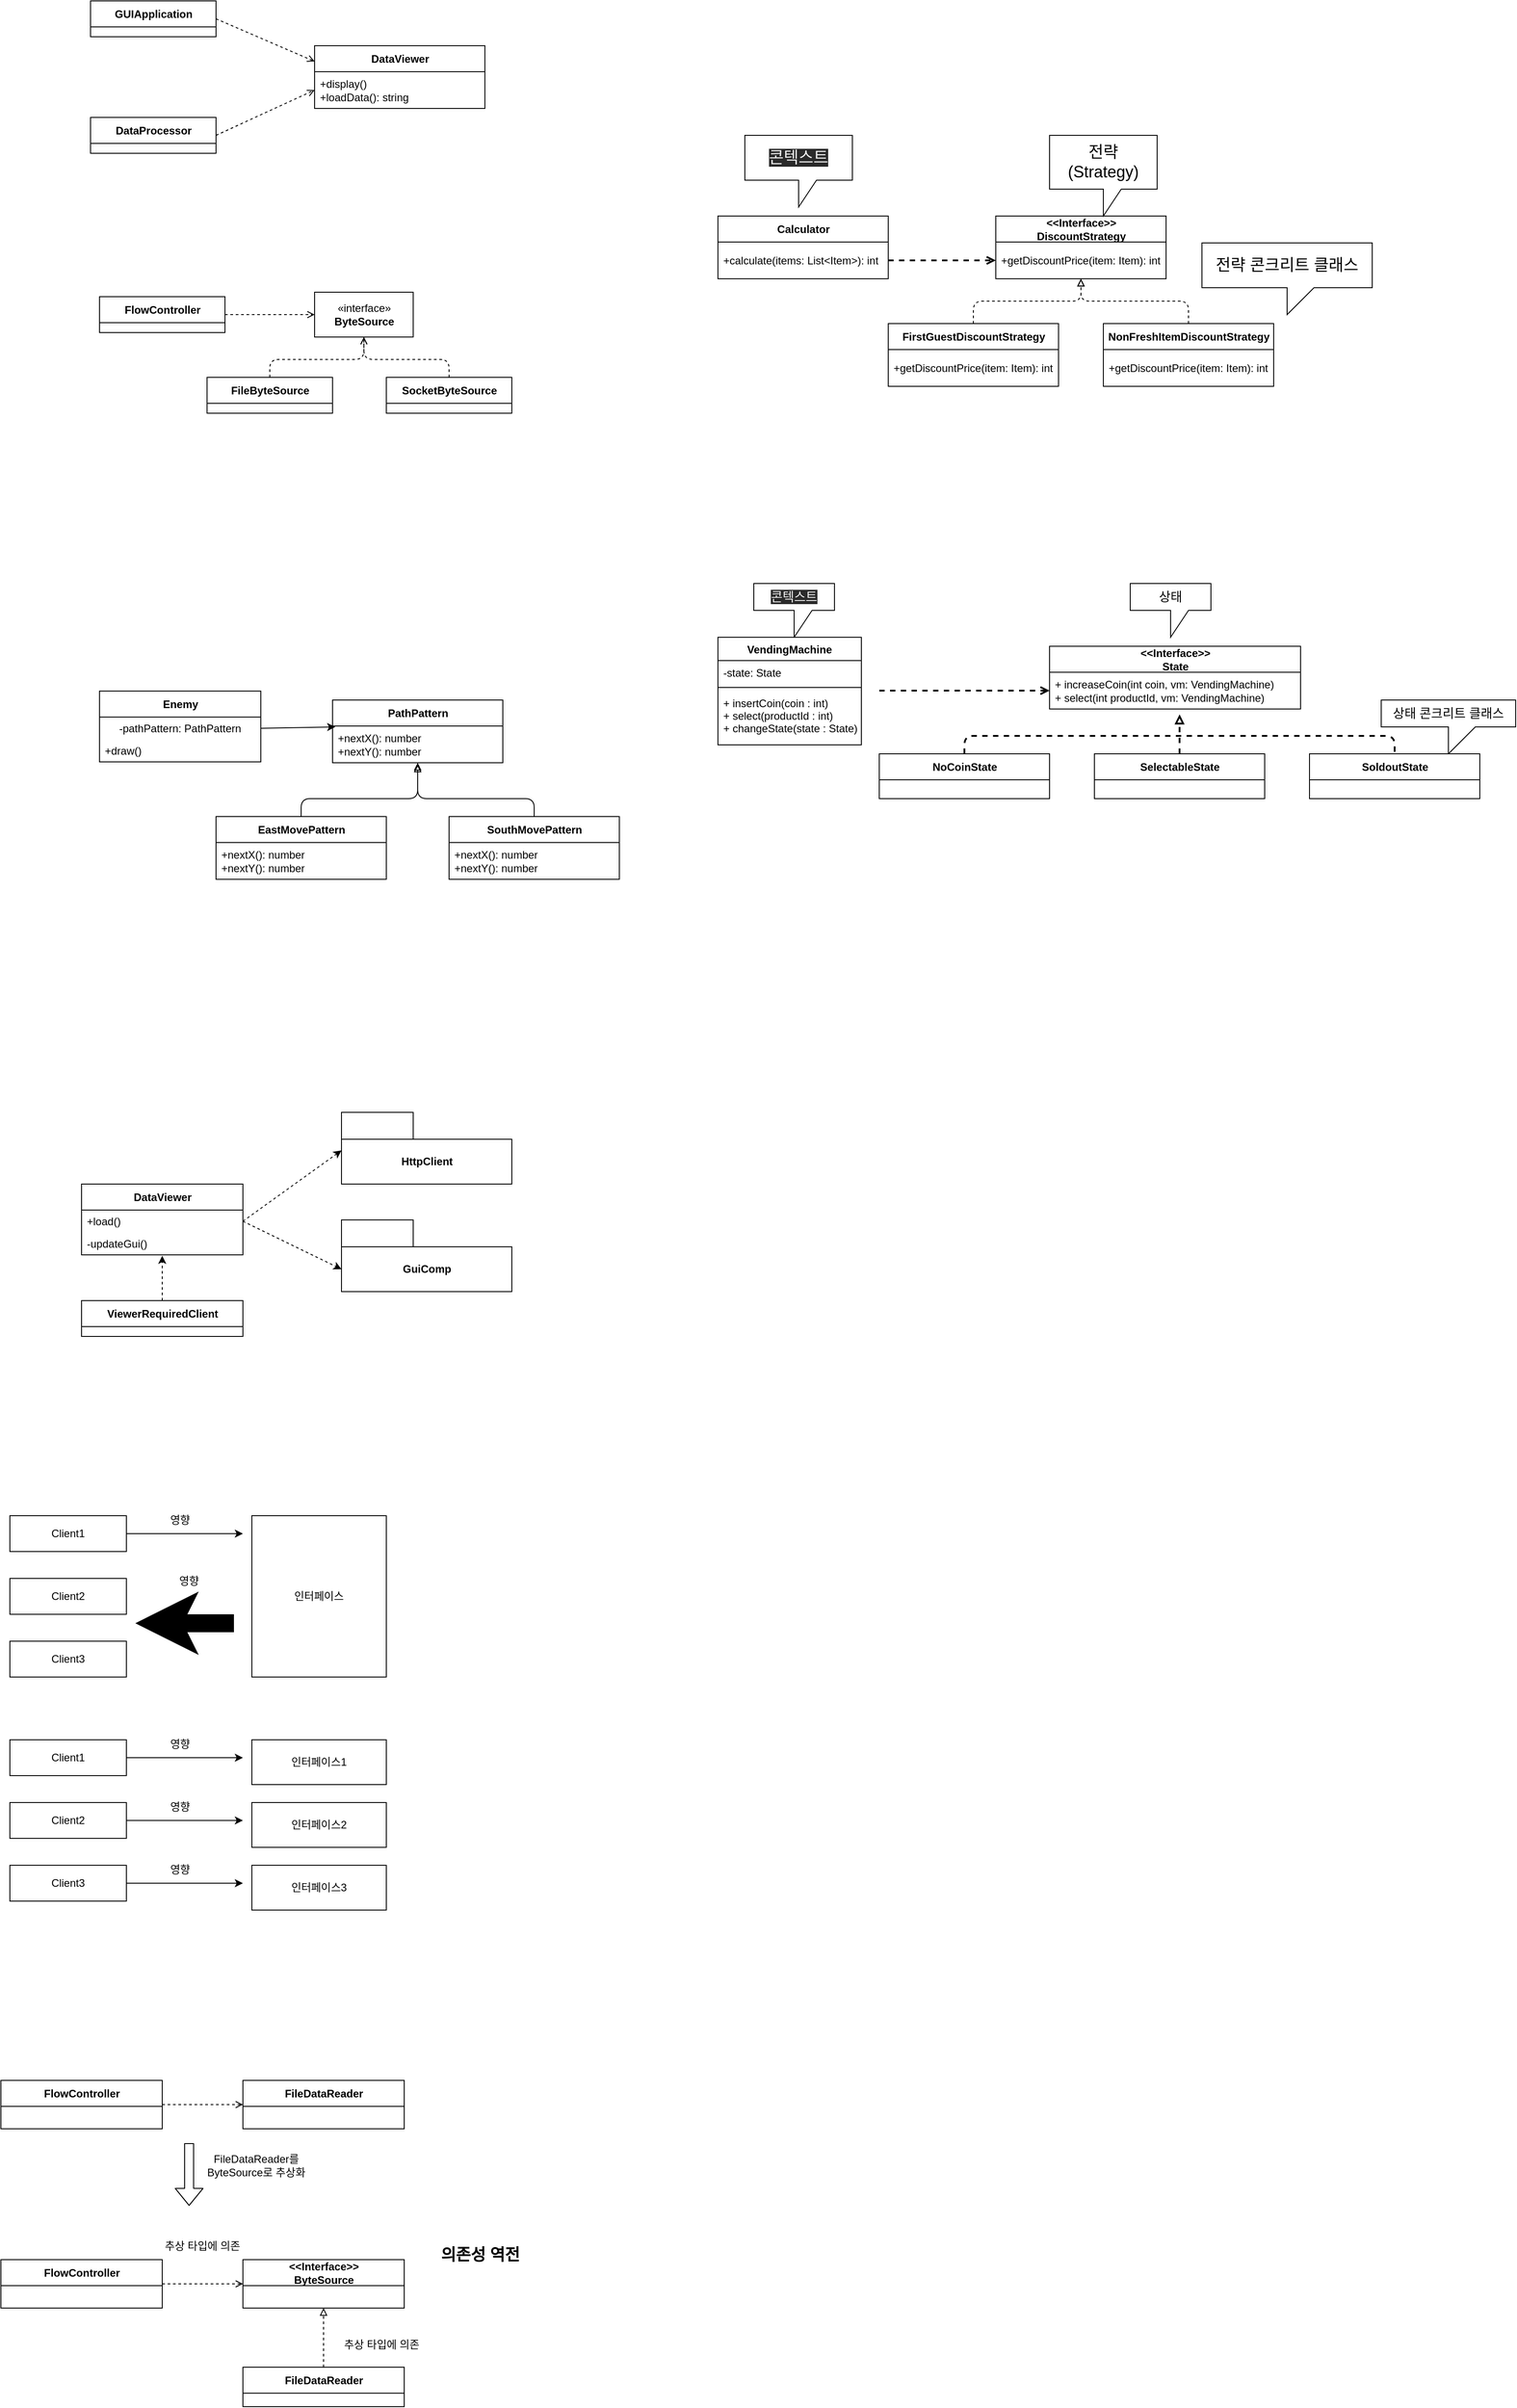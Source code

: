 <mxfile>
    <diagram id="Gv-rbHKh-OtAMMD02TT6" name="페이지-1">
        <mxGraphModel dx="1102" dy="909" grid="1" gridSize="10" guides="0" tooltips="1" connect="1" arrows="1" fold="1" page="1" pageScale="1" pageWidth="827" pageHeight="1169" math="0" shadow="0">
            <root>
                <mxCell id="0"/>
                <mxCell id="1" parent="0"/>
                <mxCell id="6" value="" style="edgeStyle=none;html=1;dashed=1;endArrow=open;endFill=0;" parent="1" source="2" target="5" edge="1">
                    <mxGeometry relative="1" as="geometry"/>
                </mxCell>
                <mxCell id="2" value="FlowController" style="swimlane;fontStyle=1;align=center;verticalAlign=middle;childLayout=stackLayout;horizontal=1;startSize=29;horizontalStack=0;resizeParent=1;resizeParentMax=0;resizeLast=0;collapsible=0;marginBottom=0;html=1;" parent="1" vertex="1">
                    <mxGeometry x="170" y="390" width="140" height="40" as="geometry"/>
                </mxCell>
                <mxCell id="5" value="«interface»&lt;br&gt;&lt;b&gt;ByteSource&lt;/b&gt;" style="html=1;" parent="1" vertex="1">
                    <mxGeometry x="410" y="385" width="110" height="50" as="geometry"/>
                </mxCell>
                <mxCell id="10" style="edgeStyle=none;html=1;exitX=0.5;exitY=0;exitDx=0;exitDy=0;entryX=0.5;entryY=1;entryDx=0;entryDy=0;dashed=1;endArrow=open;endFill=0;" parent="1" source="8" target="5" edge="1">
                    <mxGeometry relative="1" as="geometry">
                        <Array as="points">
                            <mxPoint x="360" y="460"/>
                            <mxPoint x="465" y="460"/>
                        </Array>
                    </mxGeometry>
                </mxCell>
                <mxCell id="8" value="FileByteSource" style="swimlane;fontStyle=1;align=center;verticalAlign=middle;childLayout=stackLayout;horizontal=1;startSize=29;horizontalStack=0;resizeParent=1;resizeParentMax=0;resizeLast=0;collapsible=0;marginBottom=0;html=1;" parent="1" vertex="1">
                    <mxGeometry x="290" y="480" width="140" height="40" as="geometry"/>
                </mxCell>
                <mxCell id="11" style="edgeStyle=none;html=1;exitX=0.5;exitY=0;exitDx=0;exitDy=0;entryX=0.5;entryY=1;entryDx=0;entryDy=0;dashed=1;endArrow=open;endFill=0;" parent="1" source="9" target="5" edge="1">
                    <mxGeometry relative="1" as="geometry">
                        <Array as="points">
                            <mxPoint x="560" y="460"/>
                            <mxPoint x="465" y="460"/>
                        </Array>
                    </mxGeometry>
                </mxCell>
                <mxCell id="9" value="SocketByteSource" style="swimlane;fontStyle=1;align=center;verticalAlign=middle;childLayout=stackLayout;horizontal=1;startSize=29;horizontalStack=0;resizeParent=1;resizeParentMax=0;resizeLast=0;collapsible=0;marginBottom=0;html=1;" parent="1" vertex="1">
                    <mxGeometry x="490" y="480" width="140" height="40" as="geometry"/>
                </mxCell>
                <mxCell id="20" value="Enemy" style="swimlane;fontStyle=1;align=center;verticalAlign=middle;childLayout=stackLayout;horizontal=1;startSize=29;horizontalStack=0;resizeParent=1;resizeParentMax=0;resizeLast=0;collapsible=0;marginBottom=0;html=1;" parent="1" vertex="1">
                    <mxGeometry x="170" y="830" width="180" height="79" as="geometry"/>
                </mxCell>
                <mxCell id="21" value="-pathPattern: PathPattern" style="text;html=1;strokeColor=none;fillColor=none;align=center;verticalAlign=middle;spacingLeft=4;spacingRight=4;overflow=hidden;rotatable=0;points=[[0,0.5],[1,0.5]];portConstraint=eastwest;" parent="20" vertex="1">
                    <mxGeometry y="29" width="180" height="25" as="geometry"/>
                </mxCell>
                <mxCell id="22" value="+draw()" style="text;html=1;strokeColor=none;fillColor=none;align=left;verticalAlign=middle;spacingLeft=4;spacingRight=4;overflow=hidden;rotatable=0;points=[[0,0.5],[1,0.5]];portConstraint=eastwest;" parent="20" vertex="1">
                    <mxGeometry y="54" width="180" height="25" as="geometry"/>
                </mxCell>
                <mxCell id="24" value="PathPattern" style="swimlane;fontStyle=1;align=center;verticalAlign=middle;childLayout=stackLayout;horizontal=1;startSize=29;horizontalStack=0;resizeParent=1;resizeParentMax=0;resizeLast=0;collapsible=0;marginBottom=0;html=1;" parent="1" vertex="1">
                    <mxGeometry x="430" y="840" width="190" height="70" as="geometry"/>
                </mxCell>
                <mxCell id="26" value="+nextX(): number&lt;br&gt;+nextY(): number" style="text;html=1;strokeColor=none;fillColor=none;align=left;verticalAlign=middle;spacingLeft=4;spacingRight=4;overflow=hidden;rotatable=0;points=[[0,0.5],[1,0.5]];portConstraint=eastwest;" parent="24" vertex="1">
                    <mxGeometry y="29" width="190" height="41" as="geometry"/>
                </mxCell>
                <mxCell id="32" style="edgeStyle=none;html=1;exitX=0.5;exitY=0;exitDx=0;exitDy=0;entryX=0.5;entryY=1.049;entryDx=0;entryDy=0;entryPerimeter=0;endArrow=block;endFill=0;" parent="1" source="27" target="26" edge="1">
                    <mxGeometry relative="1" as="geometry">
                        <Array as="points">
                            <mxPoint x="395" y="950"/>
                            <mxPoint x="525" y="950"/>
                        </Array>
                    </mxGeometry>
                </mxCell>
                <mxCell id="27" value="EastMovePattern" style="swimlane;fontStyle=1;align=center;verticalAlign=middle;childLayout=stackLayout;horizontal=1;startSize=29;horizontalStack=0;resizeParent=1;resizeParentMax=0;resizeLast=0;collapsible=0;marginBottom=0;html=1;" parent="1" vertex="1">
                    <mxGeometry x="300" y="970" width="190" height="70" as="geometry"/>
                </mxCell>
                <mxCell id="28" value="+nextX(): number&lt;br&gt;+nextY(): number" style="text;html=1;strokeColor=none;fillColor=none;align=left;verticalAlign=middle;spacingLeft=4;spacingRight=4;overflow=hidden;rotatable=0;points=[[0,0.5],[1,0.5]];portConstraint=eastwest;" parent="27" vertex="1">
                    <mxGeometry y="29" width="190" height="41" as="geometry"/>
                </mxCell>
                <mxCell id="33" style="edgeStyle=none;html=1;endArrow=block;endFill=0;" parent="1" source="29" edge="1">
                    <mxGeometry relative="1" as="geometry">
                        <mxPoint x="525" y="910" as="targetPoint"/>
                        <Array as="points">
                            <mxPoint x="655" y="950"/>
                            <mxPoint x="525" y="950"/>
                        </Array>
                    </mxGeometry>
                </mxCell>
                <mxCell id="29" value="SouthMovePattern" style="swimlane;fontStyle=1;align=center;verticalAlign=middle;childLayout=stackLayout;horizontal=1;startSize=29;horizontalStack=0;resizeParent=1;resizeParentMax=0;resizeLast=0;collapsible=0;marginBottom=0;html=1;" parent="1" vertex="1">
                    <mxGeometry x="560" y="970" width="190" height="70" as="geometry"/>
                </mxCell>
                <mxCell id="30" value="+nextX(): number&lt;br&gt;+nextY(): number" style="text;html=1;strokeColor=none;fillColor=none;align=left;verticalAlign=middle;spacingLeft=4;spacingRight=4;overflow=hidden;rotatable=0;points=[[0,0.5],[1,0.5]];portConstraint=eastwest;" parent="29" vertex="1">
                    <mxGeometry y="29" width="190" height="41" as="geometry"/>
                </mxCell>
                <mxCell id="31" style="edgeStyle=none;html=1;exitX=1;exitY=0.5;exitDx=0;exitDy=0;entryX=0.016;entryY=0.024;entryDx=0;entryDy=0;entryPerimeter=0;" parent="1" source="21" target="26" edge="1">
                    <mxGeometry relative="1" as="geometry"/>
                </mxCell>
                <mxCell id="40" value="" style="group" parent="1" vertex="1" connectable="0">
                    <mxGeometry x="160" y="60" width="440" height="170" as="geometry"/>
                </mxCell>
                <mxCell id="34" value="GUIApplication" style="swimlane;fontStyle=1;align=center;verticalAlign=middle;childLayout=stackLayout;horizontal=1;startSize=29;horizontalStack=0;resizeParent=1;resizeParentMax=0;resizeLast=0;collapsible=0;marginBottom=0;html=1;" parent="40" vertex="1">
                    <mxGeometry width="140" height="40" as="geometry"/>
                </mxCell>
                <mxCell id="35" value="DataProcessor" style="swimlane;fontStyle=1;align=center;verticalAlign=middle;childLayout=stackLayout;horizontal=1;startSize=29;horizontalStack=0;resizeParent=1;resizeParentMax=0;resizeLast=0;collapsible=0;marginBottom=0;html=1;" parent="40" vertex="1">
                    <mxGeometry y="130" width="140" height="40" as="geometry"/>
                </mxCell>
                <mxCell id="36" value="DataViewer" style="swimlane;fontStyle=1;align=center;verticalAlign=middle;childLayout=stackLayout;horizontal=1;startSize=29;horizontalStack=0;resizeParent=1;resizeParentMax=0;resizeLast=0;collapsible=0;marginBottom=0;html=1;" parent="40" vertex="1">
                    <mxGeometry x="250" y="50" width="190" height="70" as="geometry"/>
                </mxCell>
                <mxCell id="37" value="+display()&lt;br&gt;+loadData(): string" style="text;html=1;strokeColor=none;fillColor=none;align=left;verticalAlign=middle;spacingLeft=4;spacingRight=4;overflow=hidden;rotatable=0;points=[[0,0.5],[1,0.5]];portConstraint=eastwest;" parent="36" vertex="1">
                    <mxGeometry y="29" width="190" height="41" as="geometry"/>
                </mxCell>
                <mxCell id="38" value="" style="edgeStyle=none;html=1;dashed=1;endArrow=open;endFill=0;exitX=1;exitY=0.5;exitDx=0;exitDy=0;entryX=0;entryY=0.25;entryDx=0;entryDy=0;" parent="40" source="34" target="36" edge="1">
                    <mxGeometry relative="1" as="geometry">
                        <mxPoint x="160" y="50" as="sourcePoint"/>
                        <mxPoint x="250" y="80" as="targetPoint"/>
                    </mxGeometry>
                </mxCell>
                <mxCell id="39" value="" style="edgeStyle=none;html=1;dashed=1;endArrow=open;endFill=0;exitX=1;exitY=0.5;exitDx=0;exitDy=0;entryX=0;entryY=0.5;entryDx=0;entryDy=0;" parent="40" source="35" target="37" edge="1">
                    <mxGeometry relative="1" as="geometry">
                        <mxPoint x="160" y="160" as="sourcePoint"/>
                        <mxPoint x="250" y="80" as="targetPoint"/>
                    </mxGeometry>
                </mxCell>
                <mxCell id="41" value="DataViewer" style="swimlane;fontStyle=1;align=center;verticalAlign=middle;childLayout=stackLayout;horizontal=1;startSize=29;horizontalStack=0;resizeParent=1;resizeParentMax=0;resizeLast=0;collapsible=0;marginBottom=0;html=1;" parent="1" vertex="1">
                    <mxGeometry x="150" y="1380" width="180" height="79" as="geometry"/>
                </mxCell>
                <mxCell id="42" value="+load()" style="text;html=1;strokeColor=none;fillColor=none;align=left;verticalAlign=middle;spacingLeft=4;spacingRight=4;overflow=hidden;rotatable=0;points=[[0,0.5],[1,0.5]];portConstraint=eastwest;" parent="41" vertex="1">
                    <mxGeometry y="29" width="180" height="25" as="geometry"/>
                </mxCell>
                <mxCell id="43" value="-updateGui()" style="text;html=1;strokeColor=none;fillColor=none;align=left;verticalAlign=middle;spacingLeft=4;spacingRight=4;overflow=hidden;rotatable=0;points=[[0,0.5],[1,0.5]];portConstraint=eastwest;" parent="41" vertex="1">
                    <mxGeometry y="54" width="180" height="25" as="geometry"/>
                </mxCell>
                <mxCell id="44" value="HttpClient" style="shape=folder;fontStyle=1;tabWidth=80;tabHeight=30;tabPosition=left;html=1;boundedLbl=1;" parent="1" vertex="1">
                    <mxGeometry x="440" y="1300" width="190" height="80" as="geometry"/>
                </mxCell>
                <mxCell id="45" value="GuiComp" style="shape=folder;fontStyle=1;tabWidth=80;tabHeight=30;tabPosition=left;html=1;boundedLbl=1;" parent="1" vertex="1">
                    <mxGeometry x="440" y="1420" width="190" height="80" as="geometry"/>
                </mxCell>
                <mxCell id="46" style="edgeStyle=none;html=1;exitX=1;exitY=0.5;exitDx=0;exitDy=0;entryX=0;entryY=0;entryDx=0;entryDy=42.5;entryPerimeter=0;dashed=1;" parent="1" source="42" target="44" edge="1">
                    <mxGeometry relative="1" as="geometry"/>
                </mxCell>
                <mxCell id="47" style="edgeStyle=none;html=1;exitX=1;exitY=0.5;exitDx=0;exitDy=0;entryX=0;entryY=0;entryDx=0;entryDy=55;entryPerimeter=0;dashed=1;" parent="1" source="42" target="45" edge="1">
                    <mxGeometry relative="1" as="geometry"/>
                </mxCell>
                <mxCell id="48" value="ViewerRequiredClient" style="swimlane;fontStyle=1;align=center;verticalAlign=middle;childLayout=stackLayout;horizontal=1;startSize=29;horizontalStack=0;resizeParent=1;resizeParentMax=0;resizeLast=0;collapsible=0;marginBottom=0;html=1;" parent="1" vertex="1">
                    <mxGeometry x="150" y="1510" width="180" height="40" as="geometry"/>
                </mxCell>
                <mxCell id="49" style="edgeStyle=none;html=1;exitX=0.5;exitY=0;exitDx=0;exitDy=0;dashed=1;" parent="1" source="48" edge="1">
                    <mxGeometry relative="1" as="geometry">
                        <mxPoint x="300" y="1490" as="sourcePoint"/>
                        <mxPoint x="240" y="1460" as="targetPoint"/>
                    </mxGeometry>
                </mxCell>
                <mxCell id="66" style="edgeStyle=none;html=1;exitX=1;exitY=0.5;exitDx=0;exitDy=0;endArrow=classic;endFill=1;" parent="1" source="50" edge="1">
                    <mxGeometry relative="1" as="geometry">
                        <mxPoint x="330" y="1770" as="targetPoint"/>
                    </mxGeometry>
                </mxCell>
                <mxCell id="50" value="Client1" style="rounded=0;whiteSpace=wrap;html=1;" parent="1" vertex="1">
                    <mxGeometry x="70" y="1750" width="130" height="40" as="geometry"/>
                </mxCell>
                <mxCell id="51" value="Client2" style="rounded=0;whiteSpace=wrap;html=1;" parent="1" vertex="1">
                    <mxGeometry x="70" y="1820" width="130" height="40" as="geometry"/>
                </mxCell>
                <mxCell id="52" value="Client3" style="rounded=0;whiteSpace=wrap;html=1;" parent="1" vertex="1">
                    <mxGeometry x="70" y="1890" width="130" height="40" as="geometry"/>
                </mxCell>
                <mxCell id="53" value="인터페이스" style="rounded=0;whiteSpace=wrap;html=1;" parent="1" vertex="1">
                    <mxGeometry x="340" y="1750" width="150" height="180" as="geometry"/>
                </mxCell>
                <mxCell id="67" value="영향" style="text;html=1;strokeColor=none;fillColor=none;align=center;verticalAlign=middle;whiteSpace=wrap;rounded=0;" parent="1" vertex="1">
                    <mxGeometry x="230" y="1740" width="60" height="30" as="geometry"/>
                </mxCell>
                <mxCell id="68" style="edgeStyle=none;html=1;endArrow=classic;endFill=1;endSize=6;jumpSize=10;strokeWidth=20;" parent="1" edge="1">
                    <mxGeometry relative="1" as="geometry">
                        <mxPoint x="210" y="1870" as="targetPoint"/>
                        <mxPoint x="320" y="1870" as="sourcePoint"/>
                    </mxGeometry>
                </mxCell>
                <mxCell id="69" value="영향" style="text;html=1;strokeColor=none;fillColor=none;align=center;verticalAlign=middle;whiteSpace=wrap;rounded=0;" parent="1" vertex="1">
                    <mxGeometry x="240" y="1808" width="60" height="30" as="geometry"/>
                </mxCell>
                <mxCell id="70" style="edgeStyle=none;html=1;exitX=1;exitY=0.5;exitDx=0;exitDy=0;endArrow=classic;endFill=1;" parent="1" source="71" edge="1">
                    <mxGeometry relative="1" as="geometry">
                        <mxPoint x="330" y="2020" as="targetPoint"/>
                    </mxGeometry>
                </mxCell>
                <mxCell id="71" value="Client1" style="rounded=0;whiteSpace=wrap;html=1;" parent="1" vertex="1">
                    <mxGeometry x="70" y="2000" width="130" height="40" as="geometry"/>
                </mxCell>
                <mxCell id="72" value="Client2" style="rounded=0;whiteSpace=wrap;html=1;" parent="1" vertex="1">
                    <mxGeometry x="70" y="2070" width="130" height="40" as="geometry"/>
                </mxCell>
                <mxCell id="73" value="Client3" style="rounded=0;whiteSpace=wrap;html=1;" parent="1" vertex="1">
                    <mxGeometry x="70" y="2140" width="130" height="40" as="geometry"/>
                </mxCell>
                <mxCell id="74" value="인터페이스1" style="rounded=0;whiteSpace=wrap;html=1;" parent="1" vertex="1">
                    <mxGeometry x="340" y="2000" width="150" height="50" as="geometry"/>
                </mxCell>
                <mxCell id="75" value="영향" style="text;html=1;strokeColor=none;fillColor=none;align=center;verticalAlign=middle;whiteSpace=wrap;rounded=0;" parent="1" vertex="1">
                    <mxGeometry x="230" y="1990" width="60" height="30" as="geometry"/>
                </mxCell>
                <mxCell id="78" value="인터페이스2" style="rounded=0;whiteSpace=wrap;html=1;" parent="1" vertex="1">
                    <mxGeometry x="340" y="2070" width="150" height="50" as="geometry"/>
                </mxCell>
                <mxCell id="79" value="인터페이스3" style="rounded=0;whiteSpace=wrap;html=1;" parent="1" vertex="1">
                    <mxGeometry x="340" y="2140" width="150" height="50" as="geometry"/>
                </mxCell>
                <mxCell id="80" style="edgeStyle=none;html=1;exitX=1;exitY=0.5;exitDx=0;exitDy=0;endArrow=classic;endFill=1;" parent="1" edge="1">
                    <mxGeometry relative="1" as="geometry">
                        <mxPoint x="330" y="2090" as="targetPoint"/>
                        <mxPoint x="200" y="2090" as="sourcePoint"/>
                    </mxGeometry>
                </mxCell>
                <mxCell id="81" value="영향" style="text;html=1;strokeColor=none;fillColor=none;align=center;verticalAlign=middle;whiteSpace=wrap;rounded=0;" parent="1" vertex="1">
                    <mxGeometry x="230" y="2060" width="60" height="30" as="geometry"/>
                </mxCell>
                <mxCell id="82" style="edgeStyle=none;html=1;exitX=1;exitY=0.5;exitDx=0;exitDy=0;endArrow=classic;endFill=1;" parent="1" edge="1">
                    <mxGeometry relative="1" as="geometry">
                        <mxPoint x="330" y="2160" as="targetPoint"/>
                        <mxPoint x="200" y="2160" as="sourcePoint"/>
                    </mxGeometry>
                </mxCell>
                <mxCell id="83" value="영향" style="text;html=1;strokeColor=none;fillColor=none;align=center;verticalAlign=middle;whiteSpace=wrap;rounded=0;" parent="1" vertex="1">
                    <mxGeometry x="230" y="2130" width="60" height="30" as="geometry"/>
                </mxCell>
                <mxCell id="85" value="FlowController" style="swimlane;fontStyle=1;align=center;verticalAlign=middle;childLayout=stackLayout;horizontal=1;startSize=29;horizontalStack=0;resizeParent=1;resizeParentMax=0;resizeLast=0;collapsible=0;marginBottom=0;html=1;" parent="1" vertex="1">
                    <mxGeometry x="60" y="2380" width="180" height="54" as="geometry"/>
                </mxCell>
                <mxCell id="88" value="FileDataReader" style="swimlane;fontStyle=1;align=center;verticalAlign=middle;childLayout=stackLayout;horizontal=1;startSize=29;horizontalStack=0;resizeParent=1;resizeParentMax=0;resizeLast=0;collapsible=0;marginBottom=0;html=1;" parent="1" vertex="1">
                    <mxGeometry x="330" y="2380" width="180" height="54" as="geometry"/>
                </mxCell>
                <mxCell id="89" style="edgeStyle=none;html=1;exitX=1;exitY=0.5;exitDx=0;exitDy=0;entryX=0;entryY=0.5;entryDx=0;entryDy=0;dashed=1;endArrow=open;endFill=0;" parent="1" source="85" target="88" edge="1">
                    <mxGeometry relative="1" as="geometry">
                        <mxPoint x="260" y="2519" as="sourcePoint"/>
                        <mxPoint x="370" y="2440" as="targetPoint"/>
                    </mxGeometry>
                </mxCell>
                <mxCell id="90" value="" style="shape=flexArrow;endArrow=classic;html=1;endSize=6;strokeWidth=1;jumpSize=10;" parent="1" edge="1">
                    <mxGeometry width="50" height="50" relative="1" as="geometry">
                        <mxPoint x="270" y="2450" as="sourcePoint"/>
                        <mxPoint x="270" y="2520" as="targetPoint"/>
                    </mxGeometry>
                </mxCell>
                <mxCell id="91" value="FileDataReader를 ByteSource로 추상화" style="text;html=1;strokeColor=none;fillColor=none;align=center;verticalAlign=middle;whiteSpace=wrap;rounded=0;" parent="1" vertex="1">
                    <mxGeometry x="280" y="2460" width="130" height="30" as="geometry"/>
                </mxCell>
                <mxCell id="92" value="FlowController" style="swimlane;fontStyle=1;align=center;verticalAlign=middle;childLayout=stackLayout;horizontal=1;startSize=29;horizontalStack=0;resizeParent=1;resizeParentMax=0;resizeLast=0;collapsible=0;marginBottom=0;html=1;" parent="1" vertex="1">
                    <mxGeometry x="60" y="2580" width="180" height="54" as="geometry"/>
                </mxCell>
                <mxCell id="93" value="&amp;lt;&amp;lt;Interface&amp;gt;&amp;gt;&lt;br&gt;ByteSource" style="swimlane;fontStyle=1;align=center;verticalAlign=middle;childLayout=stackLayout;horizontal=1;startSize=29;horizontalStack=0;resizeParent=1;resizeParentMax=0;resizeLast=0;collapsible=0;marginBottom=0;html=1;" parent="1" vertex="1">
                    <mxGeometry x="330" y="2580" width="180" height="54" as="geometry"/>
                </mxCell>
                <mxCell id="94" style="edgeStyle=none;html=1;exitX=1;exitY=0.5;exitDx=0;exitDy=0;entryX=0;entryY=0.5;entryDx=0;entryDy=0;dashed=1;endArrow=open;endFill=0;" parent="1" source="92" target="93" edge="1">
                    <mxGeometry relative="1" as="geometry">
                        <mxPoint x="260" y="2719" as="sourcePoint"/>
                        <mxPoint x="370" y="2640" as="targetPoint"/>
                    </mxGeometry>
                </mxCell>
                <mxCell id="97" style="edgeStyle=none;jumpSize=10;html=1;entryX=0.5;entryY=1;entryDx=0;entryDy=0;endArrow=block;endFill=0;endSize=6;strokeWidth=1;dashed=1;" parent="1" source="96" target="93" edge="1">
                    <mxGeometry relative="1" as="geometry"/>
                </mxCell>
                <mxCell id="96" value="FileDataReader" style="swimlane;fontStyle=1;align=center;verticalAlign=middle;childLayout=stackLayout;horizontal=1;startSize=29;horizontalStack=0;resizeParent=1;resizeParentMax=0;resizeLast=0;collapsible=0;marginBottom=0;html=1;" parent="1" vertex="1">
                    <mxGeometry x="330" y="2700" width="180" height="44" as="geometry"/>
                </mxCell>
                <mxCell id="98" value="추상 타입에 의존" style="text;html=1;strokeColor=none;fillColor=none;align=center;verticalAlign=middle;whiteSpace=wrap;rounded=0;" parent="1" vertex="1">
                    <mxGeometry x="230" y="2550" width="110" height="30" as="geometry"/>
                </mxCell>
                <mxCell id="99" value="추상 타입에 의존" style="text;html=1;strokeColor=none;fillColor=none;align=center;verticalAlign=middle;whiteSpace=wrap;rounded=0;" parent="1" vertex="1">
                    <mxGeometry x="430" y="2660" width="110" height="30" as="geometry"/>
                </mxCell>
                <mxCell id="100" value="의존성 역전" style="text;html=1;strokeColor=none;fillColor=none;align=center;verticalAlign=middle;whiteSpace=wrap;rounded=0;fontStyle=1;fontSize=18;" parent="1" vertex="1">
                    <mxGeometry x="540" y="2560" width="110" height="30" as="geometry"/>
                </mxCell>
                <mxCell id="102" value="Calculator" style="swimlane;fontStyle=1;align=center;verticalAlign=middle;childLayout=stackLayout;horizontal=1;startSize=29;horizontalStack=0;resizeParent=1;resizeParentMax=0;resizeLast=0;collapsible=0;marginBottom=0;html=1;" parent="1" vertex="1">
                    <mxGeometry x="860" y="300" width="190" height="70" as="geometry"/>
                </mxCell>
                <mxCell id="103" value="+calculate(items: List&amp;lt;Item&amp;gt;): int" style="text;html=1;strokeColor=none;fillColor=none;align=left;verticalAlign=middle;spacingLeft=4;spacingRight=4;overflow=hidden;rotatable=0;points=[[0,0.5],[1,0.5]];portConstraint=eastwest;" parent="102" vertex="1">
                    <mxGeometry y="29" width="190" height="41" as="geometry"/>
                </mxCell>
                <mxCell id="104" value="&amp;lt;&amp;lt;Interface&amp;gt;&amp;gt;&lt;br&gt;DiscountStrategy" style="swimlane;fontStyle=1;align=center;verticalAlign=middle;childLayout=stackLayout;horizontal=1;startSize=29;horizontalStack=0;resizeParent=1;resizeParentMax=0;resizeLast=0;collapsible=0;marginBottom=0;html=1;" parent="1" vertex="1">
                    <mxGeometry x="1170" y="300" width="190" height="70" as="geometry"/>
                </mxCell>
                <mxCell id="105" value="+getDiscountPrice(item: Item): int" style="text;html=1;strokeColor=none;fillColor=none;align=left;verticalAlign=middle;spacingLeft=4;spacingRight=4;overflow=hidden;rotatable=0;points=[[0,0.5],[1,0.5]];portConstraint=eastwest;" parent="104" vertex="1">
                    <mxGeometry y="29" width="190" height="41" as="geometry"/>
                </mxCell>
                <mxCell id="107" style="edgeStyle=none;html=1;exitX=1;exitY=0.5;exitDx=0;exitDy=0;fontSize=18;dashed=1;strokeWidth=2;endArrow=open;endFill=0;" parent="1" source="103" target="105" edge="1">
                    <mxGeometry relative="1" as="geometry"/>
                </mxCell>
                <mxCell id="108" style="edgeStyle=none;html=1;exitX=0.5;exitY=0;exitDx=0;exitDy=0;entryX=0.5;entryY=1;entryDx=0;entryDy=0;dashed=1;endArrow=block;endFill=0;" parent="1" source="113" edge="1">
                    <mxGeometry relative="1" as="geometry">
                        <Array as="points">
                            <mxPoint x="1145" y="395"/>
                            <mxPoint x="1265" y="395"/>
                        </Array>
                        <mxPoint x="1265" y="370" as="targetPoint"/>
                        <mxPoint x="1140" y="415" as="sourcePoint"/>
                    </mxGeometry>
                </mxCell>
                <mxCell id="110" style="edgeStyle=none;html=1;exitX=0.5;exitY=0;exitDx=0;exitDy=0;entryX=0.5;entryY=1;entryDx=0;entryDy=0;dashed=1;endArrow=block;endFill=0;" parent="1" source="115" edge="1">
                    <mxGeometry relative="1" as="geometry">
                        <Array as="points">
                            <mxPoint x="1385" y="395"/>
                            <mxPoint x="1265" y="395"/>
                        </Array>
                        <mxPoint x="1265" y="370" as="targetPoint"/>
                        <mxPoint x="1410" y="415" as="sourcePoint"/>
                    </mxGeometry>
                </mxCell>
                <mxCell id="113" value="FirstGuestDiscountStrategy" style="swimlane;fontStyle=1;align=center;verticalAlign=middle;childLayout=stackLayout;horizontal=1;startSize=29;horizontalStack=0;resizeParent=1;resizeParentMax=0;resizeLast=0;collapsible=0;marginBottom=0;html=1;" parent="1" vertex="1">
                    <mxGeometry x="1050" y="420" width="190" height="70" as="geometry"/>
                </mxCell>
                <mxCell id="114" value="+getDiscountPrice(item: Item): int" style="text;html=1;strokeColor=none;fillColor=none;align=left;verticalAlign=middle;spacingLeft=4;spacingRight=4;overflow=hidden;rotatable=0;points=[[0,0.5],[1,0.5]];portConstraint=eastwest;" parent="113" vertex="1">
                    <mxGeometry y="29" width="190" height="41" as="geometry"/>
                </mxCell>
                <mxCell id="115" value="NonFreshItemDiscountStrategy" style="swimlane;fontStyle=1;align=center;verticalAlign=middle;childLayout=stackLayout;horizontal=1;startSize=29;horizontalStack=0;resizeParent=1;resizeParentMax=0;resizeLast=0;collapsible=0;marginBottom=0;html=1;" parent="1" vertex="1">
                    <mxGeometry x="1290" y="420" width="190" height="70" as="geometry"/>
                </mxCell>
                <mxCell id="116" value="+getDiscountPrice(item: Item): int" style="text;html=1;strokeColor=none;fillColor=none;align=left;verticalAlign=middle;spacingLeft=4;spacingRight=4;overflow=hidden;rotatable=0;points=[[0,0.5],[1,0.5]];portConstraint=eastwest;" parent="115" vertex="1">
                    <mxGeometry y="29" width="190" height="41" as="geometry"/>
                </mxCell>
                <mxCell id="119" value="&#10;&#10;&lt;span style=&quot;color: rgb(240, 240, 240); font-family: helvetica; font-size: 18px; font-style: normal; font-weight: 400; letter-spacing: normal; text-align: center; text-indent: 0px; text-transform: none; word-spacing: 0px; background-color: rgb(42, 42, 42); display: inline; float: none;&quot;&gt;콘텍스트&lt;/span&gt;&#10;&#10;" style="shape=callout;whiteSpace=wrap;html=1;perimeter=calloutPerimeter;fontSize=18;" parent="1" vertex="1">
                    <mxGeometry x="890" y="210" width="120" height="80" as="geometry"/>
                </mxCell>
                <mxCell id="120" value="전략&lt;br&gt;(Strategy)" style="shape=callout;whiteSpace=wrap;html=1;perimeter=calloutPerimeter;fontSize=18;" parent="1" vertex="1">
                    <mxGeometry x="1230" y="210" width="120" height="90" as="geometry"/>
                </mxCell>
                <mxCell id="121" value="전략 콘크리트 클래스" style="shape=callout;whiteSpace=wrap;html=1;perimeter=calloutPerimeter;fontSize=18;base=30;" parent="1" vertex="1">
                    <mxGeometry x="1400" y="330" width="190" height="80" as="geometry"/>
                </mxCell>
                <mxCell id="124" value="&amp;lt;&amp;lt;Interface&amp;gt;&amp;gt;&lt;br&gt;State" style="swimlane;fontStyle=1;align=center;verticalAlign=middle;childLayout=stackLayout;horizontal=1;startSize=29;horizontalStack=0;resizeParent=1;resizeParentMax=0;resizeLast=0;collapsible=0;marginBottom=0;html=1;" vertex="1" parent="1">
                    <mxGeometry x="1230" y="780" width="280" height="70" as="geometry"/>
                </mxCell>
                <mxCell id="125" value="+ increaseCoin(int coin, vm: VendingMachine)&lt;br&gt;+ select(int productId, vm: VendingMachine)" style="text;html=1;strokeColor=none;fillColor=none;align=left;verticalAlign=middle;spacingLeft=4;spacingRight=4;overflow=hidden;rotatable=0;points=[[0,0.5],[1,0.5]];portConstraint=eastwest;" vertex="1" parent="124">
                    <mxGeometry y="29" width="280" height="41" as="geometry"/>
                </mxCell>
                <mxCell id="126" style="edgeStyle=none;html=1;exitX=1;exitY=0.5;exitDx=0;exitDy=0;fontSize=18;dashed=1;strokeWidth=2;endArrow=open;endFill=0;" edge="1" parent="1" target="125">
                    <mxGeometry relative="1" as="geometry">
                        <mxPoint x="1040" y="829.5" as="sourcePoint"/>
                    </mxGeometry>
                </mxCell>
                <mxCell id="146" style="edgeStyle=none;html=1;exitX=0.5;exitY=0;exitDx=0;exitDy=0;entryX=0.5;entryY=0;entryDx=0;entryDy=0;endArrow=none;endFill=0;dashed=1;strokeWidth=2;" edge="1" parent="1" source="129" target="143">
                    <mxGeometry relative="1" as="geometry">
                        <mxPoint x="1640" y="870" as="targetPoint"/>
                        <Array as="points">
                            <mxPoint x="1135" y="880"/>
                            <mxPoint x="1615" y="880"/>
                        </Array>
                    </mxGeometry>
                </mxCell>
                <mxCell id="129" value="NoCoinState" style="swimlane;fontStyle=1;align=center;verticalAlign=middle;childLayout=stackLayout;horizontal=1;startSize=29;horizontalStack=0;resizeParent=1;resizeParentMax=0;resizeLast=0;collapsible=0;marginBottom=0;html=1;" vertex="1" parent="1">
                    <mxGeometry x="1040" y="900" width="190" height="50" as="geometry"/>
                </mxCell>
                <mxCell id="147" style="edgeStyle=none;html=1;exitX=0.5;exitY=0;exitDx=0;exitDy=0;entryX=0.518;entryY=1.146;entryDx=0;entryDy=0;entryPerimeter=0;dashed=1;endArrow=block;endFill=0;strokeWidth=2;" edge="1" parent="1" source="131" target="125">
                    <mxGeometry relative="1" as="geometry"/>
                </mxCell>
                <mxCell id="131" value="SelectableState" style="swimlane;fontStyle=1;align=center;verticalAlign=middle;childLayout=stackLayout;horizontal=1;startSize=29;horizontalStack=0;resizeParent=1;resizeParentMax=0;resizeLast=0;collapsible=0;marginBottom=0;html=1;" vertex="1" parent="1">
                    <mxGeometry x="1280" y="900" width="190" height="50" as="geometry"/>
                </mxCell>
                <mxCell id="133" value="&#10;&#10;&lt;span style=&quot;color: rgb(240, 240, 240); font-family: helvetica; font-size: 14px; font-style: normal; font-weight: 400; letter-spacing: normal; text-align: center; text-indent: 0px; text-transform: none; word-spacing: 0px; background-color: rgb(42, 42, 42); display: inline; float: none;&quot;&gt;콘텍스트&lt;/span&gt;&#10;&#10;" style="shape=callout;whiteSpace=wrap;html=1;perimeter=calloutPerimeter;fontSize=14;" vertex="1" parent="1">
                    <mxGeometry x="900" y="710" width="90" height="60" as="geometry"/>
                </mxCell>
                <mxCell id="134" value="상태" style="shape=callout;whiteSpace=wrap;html=1;perimeter=calloutPerimeter;fontSize=14;" vertex="1" parent="1">
                    <mxGeometry x="1320" y="710" width="90" height="60" as="geometry"/>
                </mxCell>
                <mxCell id="135" value="상태 콘크리트 클래스" style="shape=callout;whiteSpace=wrap;html=1;perimeter=calloutPerimeter;fontSize=14;base=30;" vertex="1" parent="1">
                    <mxGeometry x="1600" y="840" width="150" height="60" as="geometry"/>
                </mxCell>
                <mxCell id="139" value="VendingMachine" style="swimlane;fontStyle=1;align=center;verticalAlign=top;childLayout=stackLayout;horizontal=1;startSize=26;horizontalStack=0;resizeParent=1;resizeParentMax=0;resizeLast=0;collapsible=1;marginBottom=0;" vertex="1" parent="1">
                    <mxGeometry x="860" y="770" width="160" height="120" as="geometry">
                        <mxRectangle x="670" y="660" width="130" height="26" as="alternateBounds"/>
                    </mxGeometry>
                </mxCell>
                <mxCell id="140" value="-state: State" style="text;strokeColor=none;fillColor=none;align=left;verticalAlign=top;spacingLeft=4;spacingRight=4;overflow=hidden;rotatable=0;points=[[0,0.5],[1,0.5]];portConstraint=eastwest;" vertex="1" parent="139">
                    <mxGeometry y="26" width="160" height="26" as="geometry"/>
                </mxCell>
                <mxCell id="141" value="" style="line;strokeWidth=1;fillColor=none;align=left;verticalAlign=middle;spacingTop=-1;spacingLeft=3;spacingRight=3;rotatable=0;labelPosition=right;points=[];portConstraint=eastwest;" vertex="1" parent="139">
                    <mxGeometry y="52" width="160" height="8" as="geometry"/>
                </mxCell>
                <mxCell id="142" value="+ insertCoin(coin : int)&#10;+ select(productId : int)&#10;+ changeState(state : State)" style="text;strokeColor=none;fillColor=none;align=left;verticalAlign=top;spacingLeft=4;spacingRight=4;overflow=hidden;rotatable=0;points=[[0,0.5],[1,0.5]];portConstraint=eastwest;" vertex="1" parent="139">
                    <mxGeometry y="60" width="160" height="60" as="geometry"/>
                </mxCell>
                <mxCell id="143" value="SoldoutState" style="swimlane;fontStyle=1;align=center;verticalAlign=middle;childLayout=stackLayout;horizontal=1;startSize=29;horizontalStack=0;resizeParent=1;resizeParentMax=0;resizeLast=0;collapsible=0;marginBottom=0;html=1;" vertex="1" parent="1">
                    <mxGeometry x="1520" y="900" width="190" height="50" as="geometry"/>
                </mxCell>
            </root>
        </mxGraphModel>
    </diagram>
</mxfile>